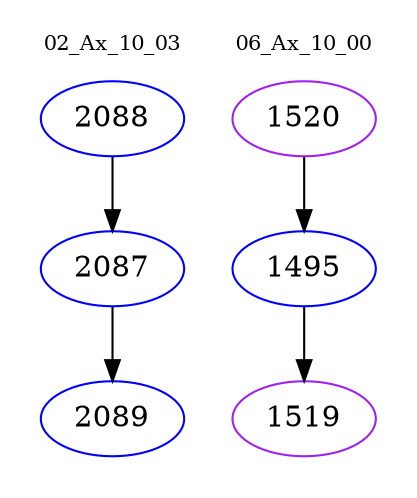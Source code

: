 digraph{
subgraph cluster_0 {
color = white
label = "02_Ax_10_03";
fontsize=10;
T0_2088 [label="2088", color="blue"]
T0_2088 -> T0_2087 [color="black"]
T0_2087 [label="2087", color="blue"]
T0_2087 -> T0_2089 [color="black"]
T0_2089 [label="2089", color="blue"]
}
subgraph cluster_1 {
color = white
label = "06_Ax_10_00";
fontsize=10;
T1_1520 [label="1520", color="purple"]
T1_1520 -> T1_1495 [color="black"]
T1_1495 [label="1495", color="blue"]
T1_1495 -> T1_1519 [color="black"]
T1_1519 [label="1519", color="purple"]
}
}
